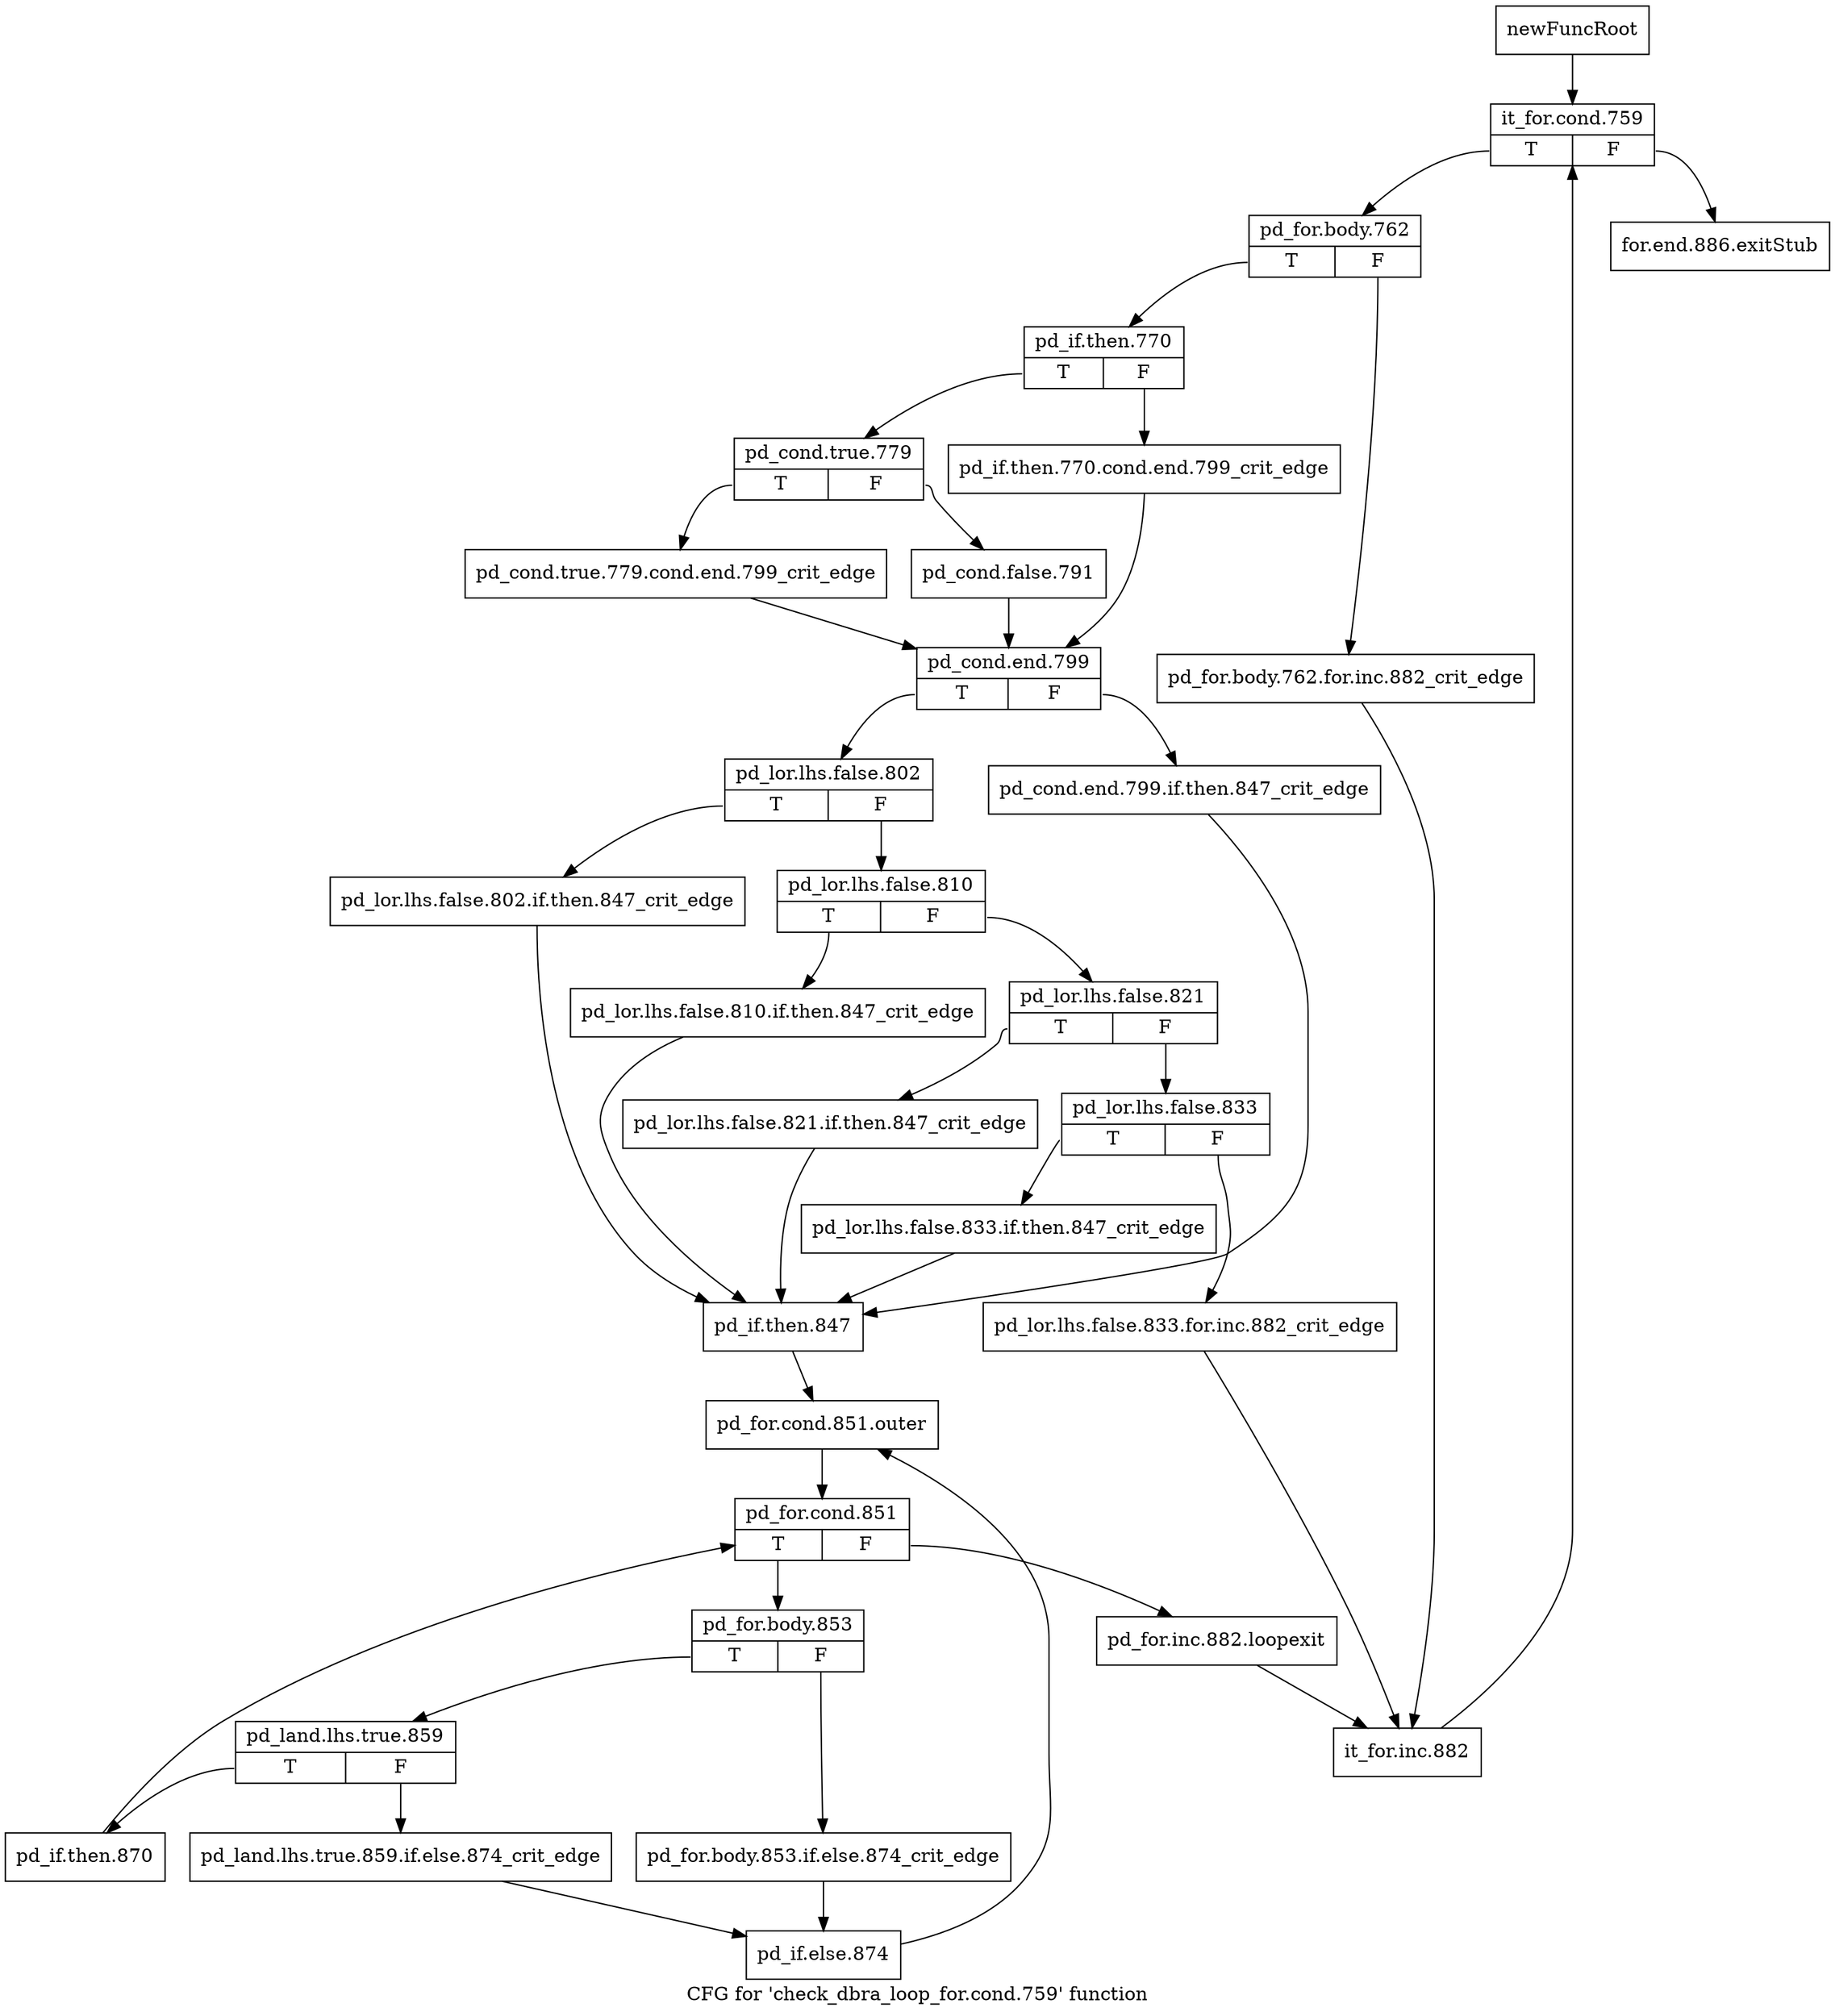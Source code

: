 digraph "CFG for 'check_dbra_loop_for.cond.759' function" {
	label="CFG for 'check_dbra_loop_for.cond.759' function";

	Node0xb636780 [shape=record,label="{newFuncRoot}"];
	Node0xb636780 -> Node0xb636820;
	Node0xb6367d0 [shape=record,label="{for.end.886.exitStub}"];
	Node0xb636820 [shape=record,label="{it_for.cond.759|{<s0>T|<s1>F}}"];
	Node0xb636820:s0 -> Node0xb636870;
	Node0xb636820:s1 -> Node0xb6367d0;
	Node0xb636870 [shape=record,label="{pd_for.body.762|{<s0>T|<s1>F}}"];
	Node0xb636870:s0 -> Node0xb636910;
	Node0xb636870:s1 -> Node0xb6368c0;
	Node0xb6368c0 [shape=record,label="{pd_for.body.762.for.inc.882_crit_edge}"];
	Node0xb6368c0 -> Node0xb636f50;
	Node0xb636910 [shape=record,label="{pd_if.then.770|{<s0>T|<s1>F}}"];
	Node0xb636910:s0 -> Node0xb6369b0;
	Node0xb636910:s1 -> Node0xb636960;
	Node0xb636960 [shape=record,label="{pd_if.then.770.cond.end.799_crit_edge}"];
	Node0xb636960 -> Node0xb636aa0;
	Node0xb6369b0 [shape=record,label="{pd_cond.true.779|{<s0>T|<s1>F}}"];
	Node0xb6369b0:s0 -> Node0xb636a50;
	Node0xb6369b0:s1 -> Node0xb636a00;
	Node0xb636a00 [shape=record,label="{pd_cond.false.791}"];
	Node0xb636a00 -> Node0xb636aa0;
	Node0xb636a50 [shape=record,label="{pd_cond.true.779.cond.end.799_crit_edge}"];
	Node0xb636a50 -> Node0xb636aa0;
	Node0xb636aa0 [shape=record,label="{pd_cond.end.799|{<s0>T|<s1>F}}"];
	Node0xb636aa0:s0 -> Node0xb636b40;
	Node0xb636aa0:s1 -> Node0xb636af0;
	Node0xb636af0 [shape=record,label="{pd_cond.end.799.if.then.847_crit_edge}"];
	Node0xb636af0 -> Node0xb636e10;
	Node0xb636b40 [shape=record,label="{pd_lor.lhs.false.802|{<s0>T|<s1>F}}"];
	Node0xb636b40:s0 -> Node0xb636dc0;
	Node0xb636b40:s1 -> Node0xb636b90;
	Node0xb636b90 [shape=record,label="{pd_lor.lhs.false.810|{<s0>T|<s1>F}}"];
	Node0xb636b90:s0 -> Node0xb636d70;
	Node0xb636b90:s1 -> Node0xb636be0;
	Node0xb636be0 [shape=record,label="{pd_lor.lhs.false.821|{<s0>T|<s1>F}}"];
	Node0xb636be0:s0 -> Node0xb636d20;
	Node0xb636be0:s1 -> Node0xb636c30;
	Node0xb636c30 [shape=record,label="{pd_lor.lhs.false.833|{<s0>T|<s1>F}}"];
	Node0xb636c30:s0 -> Node0xb636cd0;
	Node0xb636c30:s1 -> Node0xb636c80;
	Node0xb636c80 [shape=record,label="{pd_lor.lhs.false.833.for.inc.882_crit_edge}"];
	Node0xb636c80 -> Node0xb636f50;
	Node0xb636cd0 [shape=record,label="{pd_lor.lhs.false.833.if.then.847_crit_edge}"];
	Node0xb636cd0 -> Node0xb636e10;
	Node0xb636d20 [shape=record,label="{pd_lor.lhs.false.821.if.then.847_crit_edge}"];
	Node0xb636d20 -> Node0xb636e10;
	Node0xb636d70 [shape=record,label="{pd_lor.lhs.false.810.if.then.847_crit_edge}"];
	Node0xb636d70 -> Node0xb636e10;
	Node0xb636dc0 [shape=record,label="{pd_lor.lhs.false.802.if.then.847_crit_edge}"];
	Node0xb636dc0 -> Node0xb636e10;
	Node0xb636e10 [shape=record,label="{pd_if.then.847}"];
	Node0xb636e10 -> Node0xb636e60;
	Node0xb636e60 [shape=record,label="{pd_for.cond.851.outer}"];
	Node0xb636e60 -> Node0xb636eb0;
	Node0xb636eb0 [shape=record,label="{pd_for.cond.851|{<s0>T|<s1>F}}"];
	Node0xb636eb0:s0 -> Node0xb636fa0;
	Node0xb636eb0:s1 -> Node0xb636f00;
	Node0xb636f00 [shape=record,label="{pd_for.inc.882.loopexit}"];
	Node0xb636f00 -> Node0xb636f50;
	Node0xb636f50 [shape=record,label="{it_for.inc.882}"];
	Node0xb636f50 -> Node0xb636820;
	Node0xb636fa0 [shape=record,label="{pd_for.body.853|{<s0>T|<s1>F}}"];
	Node0xb636fa0:s0 -> Node0xb637040;
	Node0xb636fa0:s1 -> Node0xb636ff0;
	Node0xb636ff0 [shape=record,label="{pd_for.body.853.if.else.874_crit_edge}"];
	Node0xb636ff0 -> Node0xb6370e0;
	Node0xb637040 [shape=record,label="{pd_land.lhs.true.859|{<s0>T|<s1>F}}"];
	Node0xb637040:s0 -> Node0xb637130;
	Node0xb637040:s1 -> Node0xb637090;
	Node0xb637090 [shape=record,label="{pd_land.lhs.true.859.if.else.874_crit_edge}"];
	Node0xb637090 -> Node0xb6370e0;
	Node0xb6370e0 [shape=record,label="{pd_if.else.874}"];
	Node0xb6370e0 -> Node0xb636e60;
	Node0xb637130 [shape=record,label="{pd_if.then.870}"];
	Node0xb637130 -> Node0xb636eb0;
}
